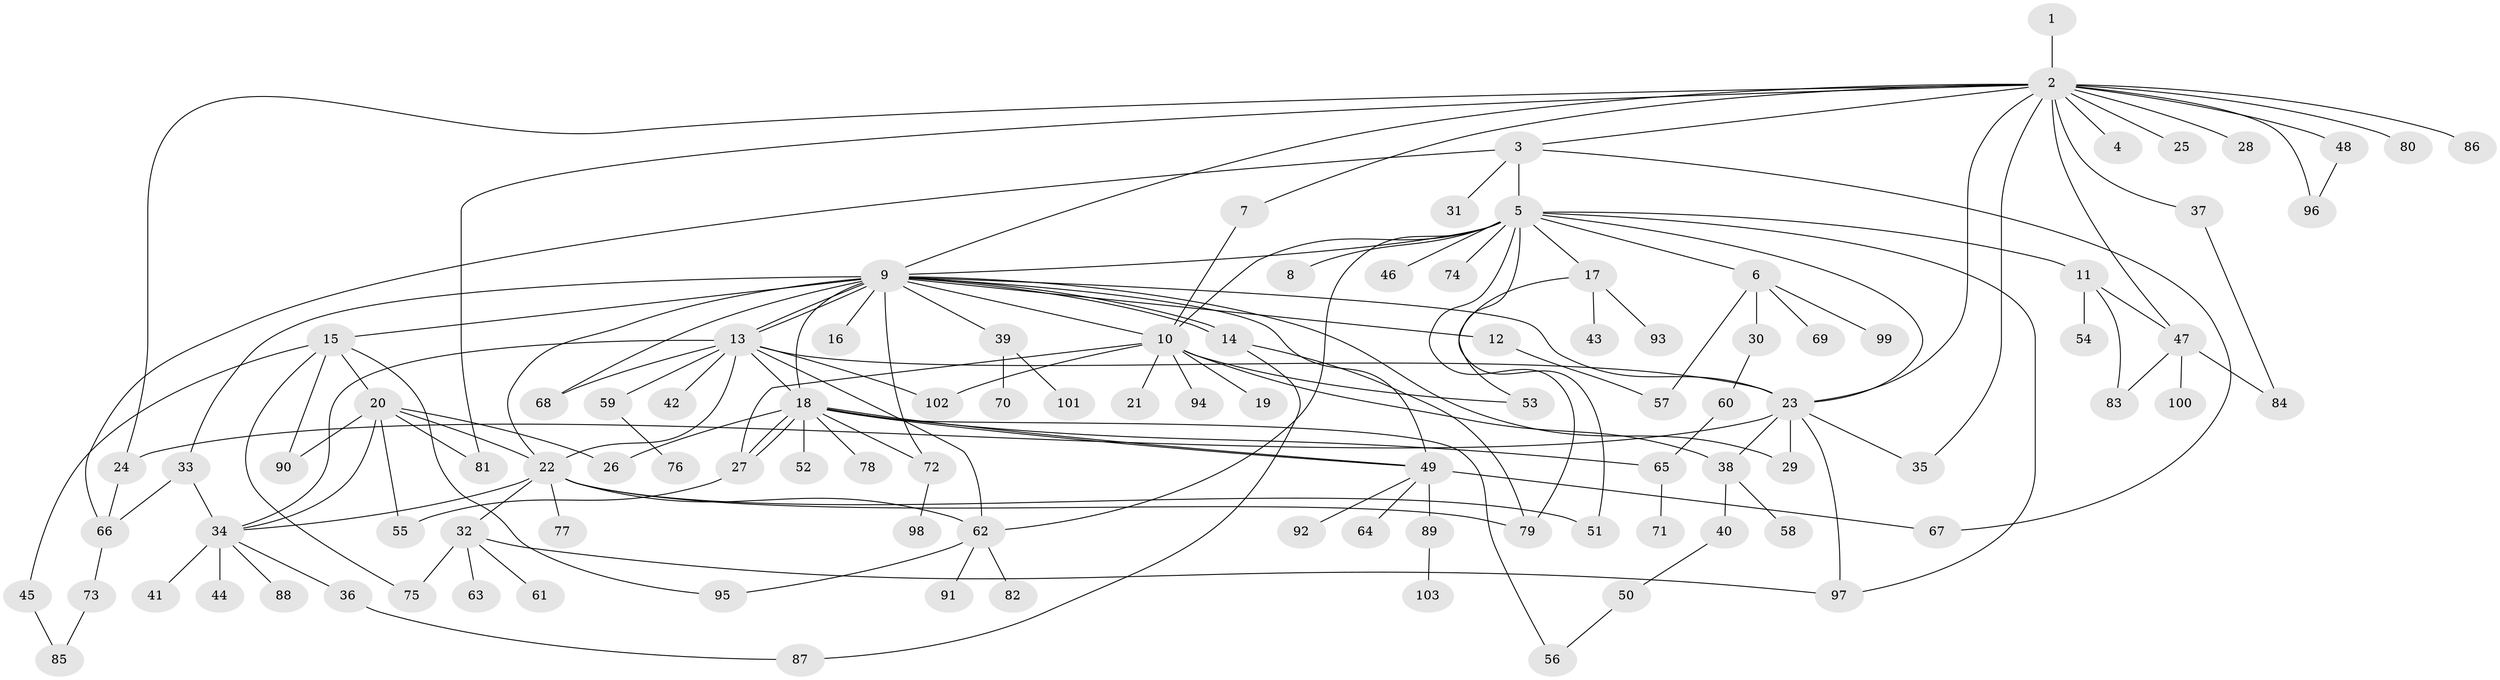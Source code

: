 // Generated by graph-tools (version 1.1) at 2025/14/03/09/25 04:14:46]
// undirected, 103 vertices, 153 edges
graph export_dot {
graph [start="1"]
  node [color=gray90,style=filled];
  1;
  2;
  3;
  4;
  5;
  6;
  7;
  8;
  9;
  10;
  11;
  12;
  13;
  14;
  15;
  16;
  17;
  18;
  19;
  20;
  21;
  22;
  23;
  24;
  25;
  26;
  27;
  28;
  29;
  30;
  31;
  32;
  33;
  34;
  35;
  36;
  37;
  38;
  39;
  40;
  41;
  42;
  43;
  44;
  45;
  46;
  47;
  48;
  49;
  50;
  51;
  52;
  53;
  54;
  55;
  56;
  57;
  58;
  59;
  60;
  61;
  62;
  63;
  64;
  65;
  66;
  67;
  68;
  69;
  70;
  71;
  72;
  73;
  74;
  75;
  76;
  77;
  78;
  79;
  80;
  81;
  82;
  83;
  84;
  85;
  86;
  87;
  88;
  89;
  90;
  91;
  92;
  93;
  94;
  95;
  96;
  97;
  98;
  99;
  100;
  101;
  102;
  103;
  1 -- 2;
  2 -- 3;
  2 -- 4;
  2 -- 7;
  2 -- 9;
  2 -- 23;
  2 -- 24;
  2 -- 25;
  2 -- 28;
  2 -- 35;
  2 -- 37;
  2 -- 47;
  2 -- 48;
  2 -- 80;
  2 -- 81;
  2 -- 86;
  2 -- 96;
  3 -- 5;
  3 -- 31;
  3 -- 66;
  3 -- 67;
  5 -- 6;
  5 -- 8;
  5 -- 9;
  5 -- 10;
  5 -- 11;
  5 -- 17;
  5 -- 23;
  5 -- 46;
  5 -- 51;
  5 -- 62;
  5 -- 74;
  5 -- 79;
  5 -- 97;
  6 -- 30;
  6 -- 57;
  6 -- 69;
  6 -- 99;
  7 -- 10;
  9 -- 10;
  9 -- 12;
  9 -- 13;
  9 -- 13;
  9 -- 14;
  9 -- 14;
  9 -- 15;
  9 -- 16;
  9 -- 18;
  9 -- 22;
  9 -- 23;
  9 -- 29;
  9 -- 33;
  9 -- 39;
  9 -- 49;
  9 -- 68;
  9 -- 72;
  10 -- 19;
  10 -- 21;
  10 -- 27;
  10 -- 38;
  10 -- 53;
  10 -- 94;
  10 -- 102;
  11 -- 47;
  11 -- 54;
  11 -- 83;
  12 -- 57;
  13 -- 18;
  13 -- 22;
  13 -- 23;
  13 -- 34;
  13 -- 42;
  13 -- 59;
  13 -- 62;
  13 -- 68;
  13 -- 102;
  14 -- 79;
  14 -- 87;
  15 -- 20;
  15 -- 45;
  15 -- 75;
  15 -- 90;
  15 -- 95;
  17 -- 43;
  17 -- 53;
  17 -- 93;
  18 -- 26;
  18 -- 27;
  18 -- 27;
  18 -- 49;
  18 -- 49;
  18 -- 52;
  18 -- 56;
  18 -- 65;
  18 -- 72;
  18 -- 78;
  20 -- 22;
  20 -- 26;
  20 -- 34;
  20 -- 55;
  20 -- 81;
  20 -- 90;
  22 -- 32;
  22 -- 34;
  22 -- 51;
  22 -- 62;
  22 -- 77;
  22 -- 79;
  23 -- 24;
  23 -- 29;
  23 -- 35;
  23 -- 38;
  23 -- 97;
  24 -- 66;
  27 -- 55;
  30 -- 60;
  32 -- 61;
  32 -- 63;
  32 -- 75;
  32 -- 97;
  33 -- 34;
  33 -- 66;
  34 -- 36;
  34 -- 41;
  34 -- 44;
  34 -- 88;
  36 -- 87;
  37 -- 84;
  38 -- 40;
  38 -- 58;
  39 -- 70;
  39 -- 101;
  40 -- 50;
  45 -- 85;
  47 -- 83;
  47 -- 84;
  47 -- 100;
  48 -- 96;
  49 -- 64;
  49 -- 67;
  49 -- 89;
  49 -- 92;
  50 -- 56;
  59 -- 76;
  60 -- 65;
  62 -- 82;
  62 -- 91;
  62 -- 95;
  65 -- 71;
  66 -- 73;
  72 -- 98;
  73 -- 85;
  89 -- 103;
}
